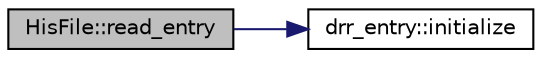 digraph "HisFile::read_entry"
{
  edge [fontname="Helvetica",fontsize="10",labelfontname="Helvetica",labelfontsize="10"];
  node [fontname="Helvetica",fontsize="10",shape=record];
  rankdir="LR";
  Node1 [label="HisFile::read_entry",height=0.2,width=0.4,color="black", fillcolor="grey75", style="filled", fontcolor="black"];
  Node1 -> Node2 [color="midnightblue",fontsize="10",style="solid",fontname="Helvetica"];
  Node2 [label="drr_entry::initialize",height=0.2,width=0.4,color="black", fillcolor="white", style="filled",URL="$de/d56/structdrr__entry.html#aa2f979eb42c6bbfb67bcf0239f861dff",tooltip="Initialize variables not stored in the .drr entry. "];
}
